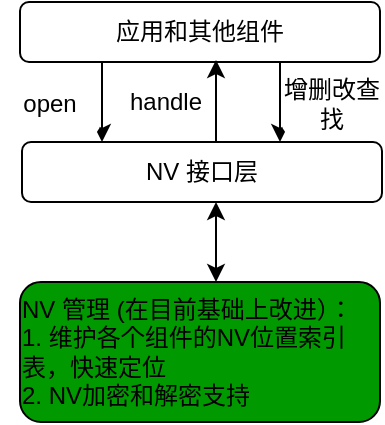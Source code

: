<mxfile version="13.9.9" type="device"><diagram id="7oOfCFkumUxzWXXwNtZ2" name="第 1 页"><mxGraphModel dx="829" dy="526" grid="1" gridSize="10" guides="1" tooltips="1" connect="1" arrows="1" fold="1" page="1" pageScale="1" pageWidth="1169" pageHeight="827" math="0" shadow="0"><root><mxCell id="0"/><mxCell id="1" parent="0"/><mxCell id="R5JWvkxNkEmWx4TXpyOs-1" value="应用和其他组件" style="rounded=1;whiteSpace=wrap;html=1;" vertex="1" parent="1"><mxGeometry x="200" y="170" width="180" height="30" as="geometry"/></mxCell><mxCell id="R5JWvkxNkEmWx4TXpyOs-2" value="NV 接口层" style="rounded=1;whiteSpace=wrap;html=1;" vertex="1" parent="1"><mxGeometry x="201" y="240" width="180" height="30" as="geometry"/></mxCell><mxCell id="R5JWvkxNkEmWx4TXpyOs-3" value="" style="endArrow=classic;html=1;" edge="1" parent="1"><mxGeometry width="50" height="50" relative="1" as="geometry"><mxPoint x="241" y="200" as="sourcePoint"/><mxPoint x="241" y="240" as="targetPoint"/></mxGeometry></mxCell><mxCell id="R5JWvkxNkEmWx4TXpyOs-4" value="open" style="rounded=1;whiteSpace=wrap;html=1;strokeColor=none;" vertex="1" parent="1"><mxGeometry x="190" y="206" width="50" height="30" as="geometry"/></mxCell><mxCell id="R5JWvkxNkEmWx4TXpyOs-6" value="handle" style="rounded=1;whiteSpace=wrap;html=1;strokeColor=none;" vertex="1" parent="1"><mxGeometry x="248" y="205" width="50" height="30" as="geometry"/></mxCell><mxCell id="R5JWvkxNkEmWx4TXpyOs-7" value="" style="endArrow=classic;html=1;" edge="1" parent="1"><mxGeometry width="50" height="50" relative="1" as="geometry"><mxPoint x="330" y="200" as="sourcePoint"/><mxPoint x="330" y="240" as="targetPoint"/></mxGeometry></mxCell><mxCell id="R5JWvkxNkEmWx4TXpyOs-8" value="增删改查找" style="rounded=1;whiteSpace=wrap;html=1;strokeColor=none;" vertex="1" parent="1"><mxGeometry x="331" y="206" width="50" height="30" as="geometry"/></mxCell><mxCell id="R5JWvkxNkEmWx4TXpyOs-9" value="" style="endArrow=classic;html=1;" edge="1" parent="1"><mxGeometry width="50" height="50" relative="1" as="geometry"><mxPoint x="298" y="240" as="sourcePoint"/><mxPoint x="298" y="199" as="targetPoint"/></mxGeometry></mxCell><mxCell id="R5JWvkxNkEmWx4TXpyOs-10" value="&lt;div style=&quot;text-align: left&quot;&gt;&lt;span&gt;NV 管理 (在目前基础上改进）：&lt;/span&gt;&lt;/div&gt;&lt;div style=&quot;text-align: left&quot;&gt;&lt;span&gt;1. 维护各个组件的NV位置索引表，快速定位&lt;/span&gt;&lt;br&gt;&lt;/div&gt;&lt;div style=&quot;text-align: left&quot;&gt;&lt;span&gt;2. NV加密和解密支持&lt;/span&gt;&lt;/div&gt;" style="rounded=1;whiteSpace=wrap;html=1;fillColor=#009900;" vertex="1" parent="1"><mxGeometry x="200" y="310" width="180" height="70" as="geometry"/></mxCell><mxCell id="R5JWvkxNkEmWx4TXpyOs-11" value="" style="endArrow=classic;startArrow=classic;html=1;" edge="1" parent="1"><mxGeometry width="50" height="50" relative="1" as="geometry"><mxPoint x="298" y="310" as="sourcePoint"/><mxPoint x="298" y="270" as="targetPoint"/></mxGeometry></mxCell></root></mxGraphModel></diagram></mxfile>